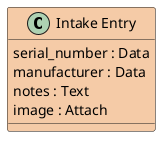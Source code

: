 @startuml
class "Intake Entry" #F5CBA7 {
  serial_number : Data
  manufacturer : Data
  notes : Text
  image : Attach
}
@enduml
